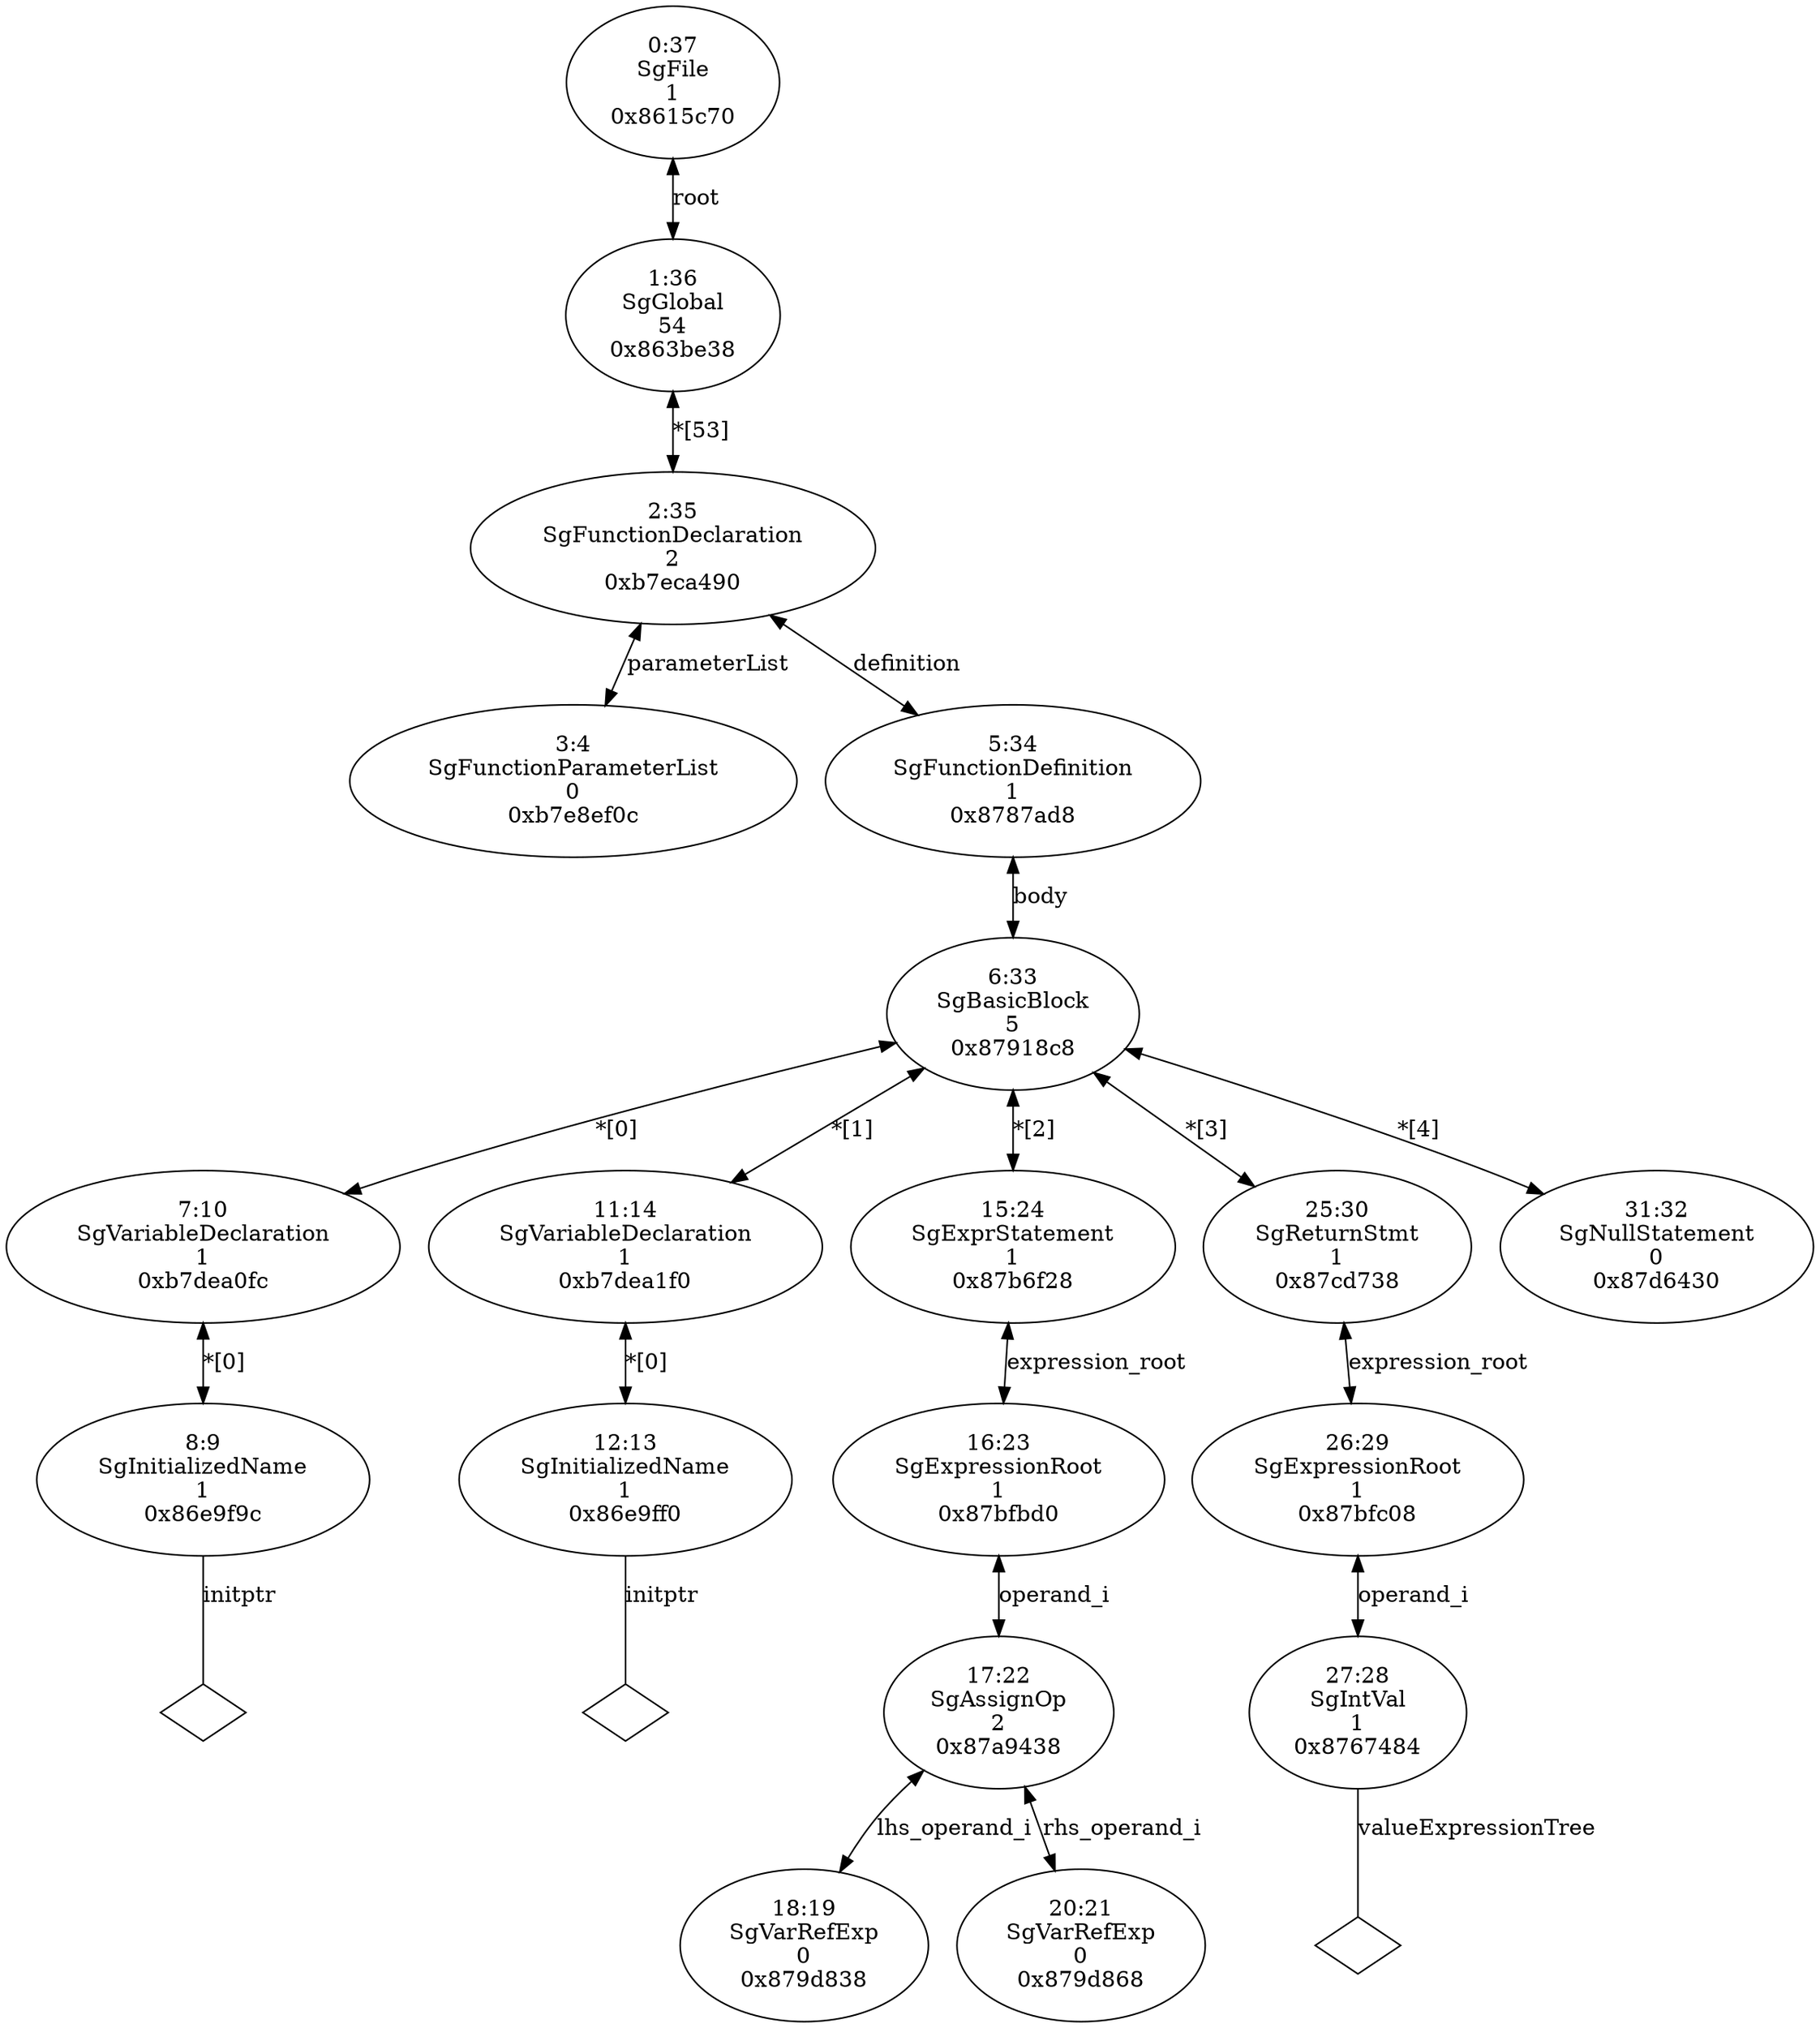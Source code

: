 digraph "G./alias4.c.dot" {
"0xb7e8ef0c"[label="3:4\nSgFunctionParameterList\n0\n0xb7e8ef0c\n" ];
"0x86e9f9c"[label="8:9\nSgInitializedName\n1\n0x86e9f9c\n" ];
"0x86e9f9c" -> "0x86e9f9c__initptr__null"[label="initptr" dir=none ];
"0x86e9f9c__initptr__null"[label="" shape=diamond ];
"0xb7dea0fc"[label="7:10\nSgVariableDeclaration\n1\n0xb7dea0fc\n" ];
"0xb7dea0fc" -> "0x86e9f9c"[label="*[0]" dir=both ];
"0x86e9ff0"[label="12:13\nSgInitializedName\n1\n0x86e9ff0\n" ];
"0x86e9ff0" -> "0x86e9ff0__initptr__null"[label="initptr" dir=none ];
"0x86e9ff0__initptr__null"[label="" shape=diamond ];
"0xb7dea1f0"[label="11:14\nSgVariableDeclaration\n1\n0xb7dea1f0\n" ];
"0xb7dea1f0" -> "0x86e9ff0"[label="*[0]" dir=both ];
"0x879d838"[label="18:19\nSgVarRefExp\n0\n0x879d838\n" ];
"0x879d868"[label="20:21\nSgVarRefExp\n0\n0x879d868\n" ];
"0x87a9438"[label="17:22\nSgAssignOp\n2\n0x87a9438\n" ];
"0x87a9438" -> "0x879d838"[label="lhs_operand_i" dir=both ];
"0x87a9438" -> "0x879d868"[label="rhs_operand_i" dir=both ];
"0x87bfbd0"[label="16:23\nSgExpressionRoot\n1\n0x87bfbd0\n" ];
"0x87bfbd0" -> "0x87a9438"[label="operand_i" dir=both ];
"0x87b6f28"[label="15:24\nSgExprStatement\n1\n0x87b6f28\n" ];
"0x87b6f28" -> "0x87bfbd0"[label="expression_root" dir=both ];
"0x8767484"[label="27:28\nSgIntVal\n1\n0x8767484\n" ];
"0x8767484" -> "0x8767484__valueExpressionTree__null"[label="valueExpressionTree" dir=none ];
"0x8767484__valueExpressionTree__null"[label="" shape=diamond ];
"0x87bfc08"[label="26:29\nSgExpressionRoot\n1\n0x87bfc08\n" ];
"0x87bfc08" -> "0x8767484"[label="operand_i" dir=both ];
"0x87cd738"[label="25:30\nSgReturnStmt\n1\n0x87cd738\n" ];
"0x87cd738" -> "0x87bfc08"[label="expression_root" dir=both ];
"0x87d6430"[label="31:32\nSgNullStatement\n0\n0x87d6430\n" ];
"0x87918c8"[label="6:33\nSgBasicBlock\n5\n0x87918c8\n" ];
"0x87918c8" -> "0xb7dea0fc"[label="*[0]" dir=both ];
"0x87918c8" -> "0xb7dea1f0"[label="*[1]" dir=both ];
"0x87918c8" -> "0x87b6f28"[label="*[2]" dir=both ];
"0x87918c8" -> "0x87cd738"[label="*[3]" dir=both ];
"0x87918c8" -> "0x87d6430"[label="*[4]" dir=both ];
"0x8787ad8"[label="5:34\nSgFunctionDefinition\n1\n0x8787ad8\n" ];
"0x8787ad8" -> "0x87918c8"[label="body" dir=both ];
"0xb7eca490"[label="2:35\nSgFunctionDeclaration\n2\n0xb7eca490\n" ];
"0xb7eca490" -> "0xb7e8ef0c"[label="parameterList" dir=both ];
"0xb7eca490" -> "0x8787ad8"[label="definition" dir=both ];
"0x863be38"[label="1:36\nSgGlobal\n54\n0x863be38\n" ];
"0x863be38" -> "0xb7eca490"[label="*[53]" dir=both ];
"0x8615c70"[label="0:37\nSgFile\n1\n0x8615c70\n" ];
"0x8615c70" -> "0x863be38"[label="root" dir=both ];
}
